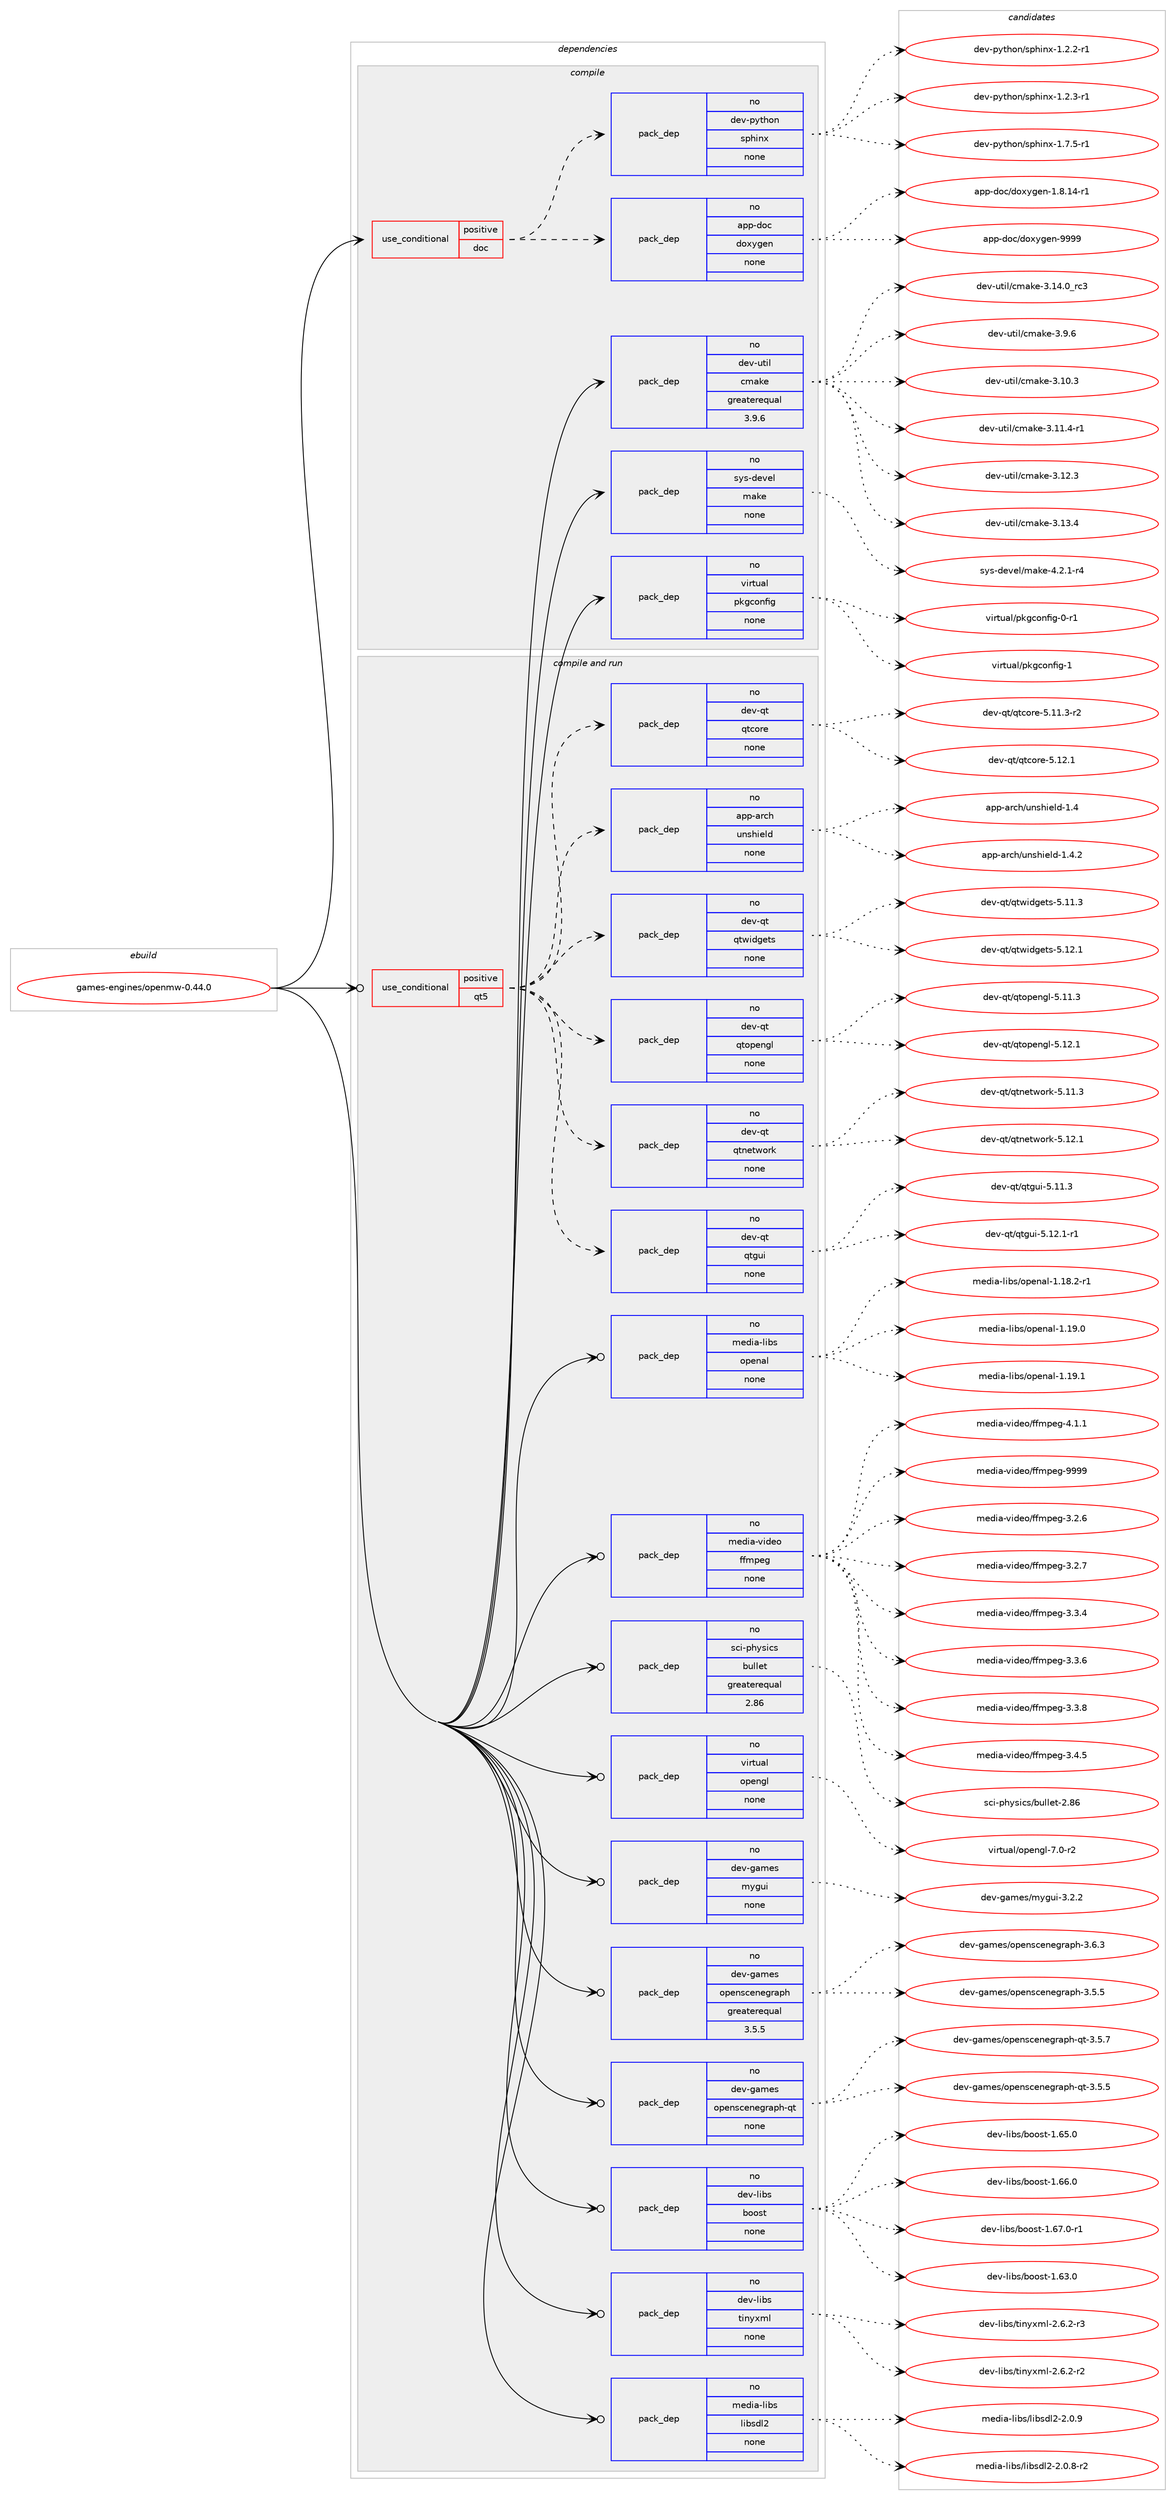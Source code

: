 digraph prolog {

# *************
# Graph options
# *************

newrank=true;
concentrate=true;
compound=true;
graph [rankdir=LR,fontname=Helvetica,fontsize=10,ranksep=1.5];#, ranksep=2.5, nodesep=0.2];
edge  [arrowhead=vee];
node  [fontname=Helvetica,fontsize=10];

# **********
# The ebuild
# **********

subgraph cluster_leftcol {
color=gray;
rank=same;
label=<<i>ebuild</i>>;
id [label="games-engines/openmw-0.44.0", color=red, width=4, href="../games-engines/openmw-0.44.0.svg"];
}

# ****************
# The dependencies
# ****************

subgraph cluster_midcol {
color=gray;
label=<<i>dependencies</i>>;
subgraph cluster_compile {
fillcolor="#eeeeee";
style=filled;
label=<<i>compile</i>>;
subgraph cond426428 {
dependency1556639 [label=<<TABLE BORDER="0" CELLBORDER="1" CELLSPACING="0" CELLPADDING="4"><TR><TD ROWSPAN="3" CELLPADDING="10">use_conditional</TD></TR><TR><TD>positive</TD></TR><TR><TD>doc</TD></TR></TABLE>>, shape=none, color=red];
subgraph pack1106350 {
dependency1556640 [label=<<TABLE BORDER="0" CELLBORDER="1" CELLSPACING="0" CELLPADDING="4" WIDTH="220"><TR><TD ROWSPAN="6" CELLPADDING="30">pack_dep</TD></TR><TR><TD WIDTH="110">no</TD></TR><TR><TD>app-doc</TD></TR><TR><TD>doxygen</TD></TR><TR><TD>none</TD></TR><TR><TD></TD></TR></TABLE>>, shape=none, color=blue];
}
dependency1556639:e -> dependency1556640:w [weight=20,style="dashed",arrowhead="vee"];
subgraph pack1106351 {
dependency1556641 [label=<<TABLE BORDER="0" CELLBORDER="1" CELLSPACING="0" CELLPADDING="4" WIDTH="220"><TR><TD ROWSPAN="6" CELLPADDING="30">pack_dep</TD></TR><TR><TD WIDTH="110">no</TD></TR><TR><TD>dev-python</TD></TR><TR><TD>sphinx</TD></TR><TR><TD>none</TD></TR><TR><TD></TD></TR></TABLE>>, shape=none, color=blue];
}
dependency1556639:e -> dependency1556641:w [weight=20,style="dashed",arrowhead="vee"];
}
id:e -> dependency1556639:w [weight=20,style="solid",arrowhead="vee"];
subgraph pack1106352 {
dependency1556642 [label=<<TABLE BORDER="0" CELLBORDER="1" CELLSPACING="0" CELLPADDING="4" WIDTH="220"><TR><TD ROWSPAN="6" CELLPADDING="30">pack_dep</TD></TR><TR><TD WIDTH="110">no</TD></TR><TR><TD>dev-util</TD></TR><TR><TD>cmake</TD></TR><TR><TD>greaterequal</TD></TR><TR><TD>3.9.6</TD></TR></TABLE>>, shape=none, color=blue];
}
id:e -> dependency1556642:w [weight=20,style="solid",arrowhead="vee"];
subgraph pack1106353 {
dependency1556643 [label=<<TABLE BORDER="0" CELLBORDER="1" CELLSPACING="0" CELLPADDING="4" WIDTH="220"><TR><TD ROWSPAN="6" CELLPADDING="30">pack_dep</TD></TR><TR><TD WIDTH="110">no</TD></TR><TR><TD>sys-devel</TD></TR><TR><TD>make</TD></TR><TR><TD>none</TD></TR><TR><TD></TD></TR></TABLE>>, shape=none, color=blue];
}
id:e -> dependency1556643:w [weight=20,style="solid",arrowhead="vee"];
subgraph pack1106354 {
dependency1556644 [label=<<TABLE BORDER="0" CELLBORDER="1" CELLSPACING="0" CELLPADDING="4" WIDTH="220"><TR><TD ROWSPAN="6" CELLPADDING="30">pack_dep</TD></TR><TR><TD WIDTH="110">no</TD></TR><TR><TD>virtual</TD></TR><TR><TD>pkgconfig</TD></TR><TR><TD>none</TD></TR><TR><TD></TD></TR></TABLE>>, shape=none, color=blue];
}
id:e -> dependency1556644:w [weight=20,style="solid",arrowhead="vee"];
}
subgraph cluster_compileandrun {
fillcolor="#eeeeee";
style=filled;
label=<<i>compile and run</i>>;
subgraph cond426429 {
dependency1556645 [label=<<TABLE BORDER="0" CELLBORDER="1" CELLSPACING="0" CELLPADDING="4"><TR><TD ROWSPAN="3" CELLPADDING="10">use_conditional</TD></TR><TR><TD>positive</TD></TR><TR><TD>qt5</TD></TR></TABLE>>, shape=none, color=red];
subgraph pack1106355 {
dependency1556646 [label=<<TABLE BORDER="0" CELLBORDER="1" CELLSPACING="0" CELLPADDING="4" WIDTH="220"><TR><TD ROWSPAN="6" CELLPADDING="30">pack_dep</TD></TR><TR><TD WIDTH="110">no</TD></TR><TR><TD>app-arch</TD></TR><TR><TD>unshield</TD></TR><TR><TD>none</TD></TR><TR><TD></TD></TR></TABLE>>, shape=none, color=blue];
}
dependency1556645:e -> dependency1556646:w [weight=20,style="dashed",arrowhead="vee"];
subgraph pack1106356 {
dependency1556647 [label=<<TABLE BORDER="0" CELLBORDER="1" CELLSPACING="0" CELLPADDING="4" WIDTH="220"><TR><TD ROWSPAN="6" CELLPADDING="30">pack_dep</TD></TR><TR><TD WIDTH="110">no</TD></TR><TR><TD>dev-qt</TD></TR><TR><TD>qtcore</TD></TR><TR><TD>none</TD></TR><TR><TD></TD></TR></TABLE>>, shape=none, color=blue];
}
dependency1556645:e -> dependency1556647:w [weight=20,style="dashed",arrowhead="vee"];
subgraph pack1106357 {
dependency1556648 [label=<<TABLE BORDER="0" CELLBORDER="1" CELLSPACING="0" CELLPADDING="4" WIDTH="220"><TR><TD ROWSPAN="6" CELLPADDING="30">pack_dep</TD></TR><TR><TD WIDTH="110">no</TD></TR><TR><TD>dev-qt</TD></TR><TR><TD>qtgui</TD></TR><TR><TD>none</TD></TR><TR><TD></TD></TR></TABLE>>, shape=none, color=blue];
}
dependency1556645:e -> dependency1556648:w [weight=20,style="dashed",arrowhead="vee"];
subgraph pack1106358 {
dependency1556649 [label=<<TABLE BORDER="0" CELLBORDER="1" CELLSPACING="0" CELLPADDING="4" WIDTH="220"><TR><TD ROWSPAN="6" CELLPADDING="30">pack_dep</TD></TR><TR><TD WIDTH="110">no</TD></TR><TR><TD>dev-qt</TD></TR><TR><TD>qtnetwork</TD></TR><TR><TD>none</TD></TR><TR><TD></TD></TR></TABLE>>, shape=none, color=blue];
}
dependency1556645:e -> dependency1556649:w [weight=20,style="dashed",arrowhead="vee"];
subgraph pack1106359 {
dependency1556650 [label=<<TABLE BORDER="0" CELLBORDER="1" CELLSPACING="0" CELLPADDING="4" WIDTH="220"><TR><TD ROWSPAN="6" CELLPADDING="30">pack_dep</TD></TR><TR><TD WIDTH="110">no</TD></TR><TR><TD>dev-qt</TD></TR><TR><TD>qtopengl</TD></TR><TR><TD>none</TD></TR><TR><TD></TD></TR></TABLE>>, shape=none, color=blue];
}
dependency1556645:e -> dependency1556650:w [weight=20,style="dashed",arrowhead="vee"];
subgraph pack1106360 {
dependency1556651 [label=<<TABLE BORDER="0" CELLBORDER="1" CELLSPACING="0" CELLPADDING="4" WIDTH="220"><TR><TD ROWSPAN="6" CELLPADDING="30">pack_dep</TD></TR><TR><TD WIDTH="110">no</TD></TR><TR><TD>dev-qt</TD></TR><TR><TD>qtwidgets</TD></TR><TR><TD>none</TD></TR><TR><TD></TD></TR></TABLE>>, shape=none, color=blue];
}
dependency1556645:e -> dependency1556651:w [weight=20,style="dashed",arrowhead="vee"];
}
id:e -> dependency1556645:w [weight=20,style="solid",arrowhead="odotvee"];
subgraph pack1106361 {
dependency1556652 [label=<<TABLE BORDER="0" CELLBORDER="1" CELLSPACING="0" CELLPADDING="4" WIDTH="220"><TR><TD ROWSPAN="6" CELLPADDING="30">pack_dep</TD></TR><TR><TD WIDTH="110">no</TD></TR><TR><TD>dev-games</TD></TR><TR><TD>mygui</TD></TR><TR><TD>none</TD></TR><TR><TD></TD></TR></TABLE>>, shape=none, color=blue];
}
id:e -> dependency1556652:w [weight=20,style="solid",arrowhead="odotvee"];
subgraph pack1106362 {
dependency1556653 [label=<<TABLE BORDER="0" CELLBORDER="1" CELLSPACING="0" CELLPADDING="4" WIDTH="220"><TR><TD ROWSPAN="6" CELLPADDING="30">pack_dep</TD></TR><TR><TD WIDTH="110">no</TD></TR><TR><TD>dev-games</TD></TR><TR><TD>openscenegraph</TD></TR><TR><TD>greaterequal</TD></TR><TR><TD>3.5.5</TD></TR></TABLE>>, shape=none, color=blue];
}
id:e -> dependency1556653:w [weight=20,style="solid",arrowhead="odotvee"];
subgraph pack1106363 {
dependency1556654 [label=<<TABLE BORDER="0" CELLBORDER="1" CELLSPACING="0" CELLPADDING="4" WIDTH="220"><TR><TD ROWSPAN="6" CELLPADDING="30">pack_dep</TD></TR><TR><TD WIDTH="110">no</TD></TR><TR><TD>dev-games</TD></TR><TR><TD>openscenegraph-qt</TD></TR><TR><TD>none</TD></TR><TR><TD></TD></TR></TABLE>>, shape=none, color=blue];
}
id:e -> dependency1556654:w [weight=20,style="solid",arrowhead="odotvee"];
subgraph pack1106364 {
dependency1556655 [label=<<TABLE BORDER="0" CELLBORDER="1" CELLSPACING="0" CELLPADDING="4" WIDTH="220"><TR><TD ROWSPAN="6" CELLPADDING="30">pack_dep</TD></TR><TR><TD WIDTH="110">no</TD></TR><TR><TD>dev-libs</TD></TR><TR><TD>boost</TD></TR><TR><TD>none</TD></TR><TR><TD></TD></TR></TABLE>>, shape=none, color=blue];
}
id:e -> dependency1556655:w [weight=20,style="solid",arrowhead="odotvee"];
subgraph pack1106365 {
dependency1556656 [label=<<TABLE BORDER="0" CELLBORDER="1" CELLSPACING="0" CELLPADDING="4" WIDTH="220"><TR><TD ROWSPAN="6" CELLPADDING="30">pack_dep</TD></TR><TR><TD WIDTH="110">no</TD></TR><TR><TD>dev-libs</TD></TR><TR><TD>tinyxml</TD></TR><TR><TD>none</TD></TR><TR><TD></TD></TR></TABLE>>, shape=none, color=blue];
}
id:e -> dependency1556656:w [weight=20,style="solid",arrowhead="odotvee"];
subgraph pack1106366 {
dependency1556657 [label=<<TABLE BORDER="0" CELLBORDER="1" CELLSPACING="0" CELLPADDING="4" WIDTH="220"><TR><TD ROWSPAN="6" CELLPADDING="30">pack_dep</TD></TR><TR><TD WIDTH="110">no</TD></TR><TR><TD>media-libs</TD></TR><TR><TD>libsdl2</TD></TR><TR><TD>none</TD></TR><TR><TD></TD></TR></TABLE>>, shape=none, color=blue];
}
id:e -> dependency1556657:w [weight=20,style="solid",arrowhead="odotvee"];
subgraph pack1106367 {
dependency1556658 [label=<<TABLE BORDER="0" CELLBORDER="1" CELLSPACING="0" CELLPADDING="4" WIDTH="220"><TR><TD ROWSPAN="6" CELLPADDING="30">pack_dep</TD></TR><TR><TD WIDTH="110">no</TD></TR><TR><TD>media-libs</TD></TR><TR><TD>openal</TD></TR><TR><TD>none</TD></TR><TR><TD></TD></TR></TABLE>>, shape=none, color=blue];
}
id:e -> dependency1556658:w [weight=20,style="solid",arrowhead="odotvee"];
subgraph pack1106368 {
dependency1556659 [label=<<TABLE BORDER="0" CELLBORDER="1" CELLSPACING="0" CELLPADDING="4" WIDTH="220"><TR><TD ROWSPAN="6" CELLPADDING="30">pack_dep</TD></TR><TR><TD WIDTH="110">no</TD></TR><TR><TD>media-video</TD></TR><TR><TD>ffmpeg</TD></TR><TR><TD>none</TD></TR><TR><TD></TD></TR></TABLE>>, shape=none, color=blue];
}
id:e -> dependency1556659:w [weight=20,style="solid",arrowhead="odotvee"];
subgraph pack1106369 {
dependency1556660 [label=<<TABLE BORDER="0" CELLBORDER="1" CELLSPACING="0" CELLPADDING="4" WIDTH="220"><TR><TD ROWSPAN="6" CELLPADDING="30">pack_dep</TD></TR><TR><TD WIDTH="110">no</TD></TR><TR><TD>sci-physics</TD></TR><TR><TD>bullet</TD></TR><TR><TD>greaterequal</TD></TR><TR><TD>2.86</TD></TR></TABLE>>, shape=none, color=blue];
}
id:e -> dependency1556660:w [weight=20,style="solid",arrowhead="odotvee"];
subgraph pack1106370 {
dependency1556661 [label=<<TABLE BORDER="0" CELLBORDER="1" CELLSPACING="0" CELLPADDING="4" WIDTH="220"><TR><TD ROWSPAN="6" CELLPADDING="30">pack_dep</TD></TR><TR><TD WIDTH="110">no</TD></TR><TR><TD>virtual</TD></TR><TR><TD>opengl</TD></TR><TR><TD>none</TD></TR><TR><TD></TD></TR></TABLE>>, shape=none, color=blue];
}
id:e -> dependency1556661:w [weight=20,style="solid",arrowhead="odotvee"];
}
subgraph cluster_run {
fillcolor="#eeeeee";
style=filled;
label=<<i>run</i>>;
}
}

# **************
# The candidates
# **************

subgraph cluster_choices {
rank=same;
color=gray;
label=<<i>candidates</i>>;

subgraph choice1106350 {
color=black;
nodesep=1;
choice97112112451001119947100111120121103101110454946564649524511449 [label="app-doc/doxygen-1.8.14-r1", color=red, width=4,href="../app-doc/doxygen-1.8.14-r1.svg"];
choice971121124510011199471001111201211031011104557575757 [label="app-doc/doxygen-9999", color=red, width=4,href="../app-doc/doxygen-9999.svg"];
dependency1556640:e -> choice97112112451001119947100111120121103101110454946564649524511449:w [style=dotted,weight="100"];
dependency1556640:e -> choice971121124510011199471001111201211031011104557575757:w [style=dotted,weight="100"];
}
subgraph choice1106351 {
color=black;
nodesep=1;
choice10010111845112121116104111110471151121041051101204549465046504511449 [label="dev-python/sphinx-1.2.2-r1", color=red, width=4,href="../dev-python/sphinx-1.2.2-r1.svg"];
choice10010111845112121116104111110471151121041051101204549465046514511449 [label="dev-python/sphinx-1.2.3-r1", color=red, width=4,href="../dev-python/sphinx-1.2.3-r1.svg"];
choice10010111845112121116104111110471151121041051101204549465546534511449 [label="dev-python/sphinx-1.7.5-r1", color=red, width=4,href="../dev-python/sphinx-1.7.5-r1.svg"];
dependency1556641:e -> choice10010111845112121116104111110471151121041051101204549465046504511449:w [style=dotted,weight="100"];
dependency1556641:e -> choice10010111845112121116104111110471151121041051101204549465046514511449:w [style=dotted,weight="100"];
dependency1556641:e -> choice10010111845112121116104111110471151121041051101204549465546534511449:w [style=dotted,weight="100"];
}
subgraph choice1106352 {
color=black;
nodesep=1;
choice1001011184511711610510847991099710710145514649484651 [label="dev-util/cmake-3.10.3", color=red, width=4,href="../dev-util/cmake-3.10.3.svg"];
choice10010111845117116105108479910997107101455146494946524511449 [label="dev-util/cmake-3.11.4-r1", color=red, width=4,href="../dev-util/cmake-3.11.4-r1.svg"];
choice1001011184511711610510847991099710710145514649504651 [label="dev-util/cmake-3.12.3", color=red, width=4,href="../dev-util/cmake-3.12.3.svg"];
choice1001011184511711610510847991099710710145514649514652 [label="dev-util/cmake-3.13.4", color=red, width=4,href="../dev-util/cmake-3.13.4.svg"];
choice1001011184511711610510847991099710710145514649524648951149951 [label="dev-util/cmake-3.14.0_rc3", color=red, width=4,href="../dev-util/cmake-3.14.0_rc3.svg"];
choice10010111845117116105108479910997107101455146574654 [label="dev-util/cmake-3.9.6", color=red, width=4,href="../dev-util/cmake-3.9.6.svg"];
dependency1556642:e -> choice1001011184511711610510847991099710710145514649484651:w [style=dotted,weight="100"];
dependency1556642:e -> choice10010111845117116105108479910997107101455146494946524511449:w [style=dotted,weight="100"];
dependency1556642:e -> choice1001011184511711610510847991099710710145514649504651:w [style=dotted,weight="100"];
dependency1556642:e -> choice1001011184511711610510847991099710710145514649514652:w [style=dotted,weight="100"];
dependency1556642:e -> choice1001011184511711610510847991099710710145514649524648951149951:w [style=dotted,weight="100"];
dependency1556642:e -> choice10010111845117116105108479910997107101455146574654:w [style=dotted,weight="100"];
}
subgraph choice1106353 {
color=black;
nodesep=1;
choice1151211154510010111810110847109971071014552465046494511452 [label="sys-devel/make-4.2.1-r4", color=red, width=4,href="../sys-devel/make-4.2.1-r4.svg"];
dependency1556643:e -> choice1151211154510010111810110847109971071014552465046494511452:w [style=dotted,weight="100"];
}
subgraph choice1106354 {
color=black;
nodesep=1;
choice11810511411611797108471121071039911111010210510345484511449 [label="virtual/pkgconfig-0-r1", color=red, width=4,href="../virtual/pkgconfig-0-r1.svg"];
choice1181051141161179710847112107103991111101021051034549 [label="virtual/pkgconfig-1", color=red, width=4,href="../virtual/pkgconfig-1.svg"];
dependency1556644:e -> choice11810511411611797108471121071039911111010210510345484511449:w [style=dotted,weight="100"];
dependency1556644:e -> choice1181051141161179710847112107103991111101021051034549:w [style=dotted,weight="100"];
}
subgraph choice1106355 {
color=black;
nodesep=1;
choice971121124597114991044711711011510410510110810045494652 [label="app-arch/unshield-1.4", color=red, width=4,href="../app-arch/unshield-1.4.svg"];
choice9711211245971149910447117110115104105101108100454946524650 [label="app-arch/unshield-1.4.2", color=red, width=4,href="../app-arch/unshield-1.4.2.svg"];
dependency1556646:e -> choice971121124597114991044711711011510410510110810045494652:w [style=dotted,weight="100"];
dependency1556646:e -> choice9711211245971149910447117110115104105101108100454946524650:w [style=dotted,weight="100"];
}
subgraph choice1106356 {
color=black;
nodesep=1;
choice100101118451131164711311699111114101455346494946514511450 [label="dev-qt/qtcore-5.11.3-r2", color=red, width=4,href="../dev-qt/qtcore-5.11.3-r2.svg"];
choice10010111845113116471131169911111410145534649504649 [label="dev-qt/qtcore-5.12.1", color=red, width=4,href="../dev-qt/qtcore-5.12.1.svg"];
dependency1556647:e -> choice100101118451131164711311699111114101455346494946514511450:w [style=dotted,weight="100"];
dependency1556647:e -> choice10010111845113116471131169911111410145534649504649:w [style=dotted,weight="100"];
}
subgraph choice1106357 {
color=black;
nodesep=1;
choice100101118451131164711311610311710545534649494651 [label="dev-qt/qtgui-5.11.3", color=red, width=4,href="../dev-qt/qtgui-5.11.3.svg"];
choice1001011184511311647113116103117105455346495046494511449 [label="dev-qt/qtgui-5.12.1-r1", color=red, width=4,href="../dev-qt/qtgui-5.12.1-r1.svg"];
dependency1556648:e -> choice100101118451131164711311610311710545534649494651:w [style=dotted,weight="100"];
dependency1556648:e -> choice1001011184511311647113116103117105455346495046494511449:w [style=dotted,weight="100"];
}
subgraph choice1106358 {
color=black;
nodesep=1;
choice100101118451131164711311611010111611911111410745534649494651 [label="dev-qt/qtnetwork-5.11.3", color=red, width=4,href="../dev-qt/qtnetwork-5.11.3.svg"];
choice100101118451131164711311611010111611911111410745534649504649 [label="dev-qt/qtnetwork-5.12.1", color=red, width=4,href="../dev-qt/qtnetwork-5.12.1.svg"];
dependency1556649:e -> choice100101118451131164711311611010111611911111410745534649494651:w [style=dotted,weight="100"];
dependency1556649:e -> choice100101118451131164711311611010111611911111410745534649504649:w [style=dotted,weight="100"];
}
subgraph choice1106359 {
color=black;
nodesep=1;
choice100101118451131164711311611111210111010310845534649494651 [label="dev-qt/qtopengl-5.11.3", color=red, width=4,href="../dev-qt/qtopengl-5.11.3.svg"];
choice100101118451131164711311611111210111010310845534649504649 [label="dev-qt/qtopengl-5.12.1", color=red, width=4,href="../dev-qt/qtopengl-5.12.1.svg"];
dependency1556650:e -> choice100101118451131164711311611111210111010310845534649494651:w [style=dotted,weight="100"];
dependency1556650:e -> choice100101118451131164711311611111210111010310845534649504649:w [style=dotted,weight="100"];
}
subgraph choice1106360 {
color=black;
nodesep=1;
choice100101118451131164711311611910510010310111611545534649494651 [label="dev-qt/qtwidgets-5.11.3", color=red, width=4,href="../dev-qt/qtwidgets-5.11.3.svg"];
choice100101118451131164711311611910510010310111611545534649504649 [label="dev-qt/qtwidgets-5.12.1", color=red, width=4,href="../dev-qt/qtwidgets-5.12.1.svg"];
dependency1556651:e -> choice100101118451131164711311611910510010310111611545534649494651:w [style=dotted,weight="100"];
dependency1556651:e -> choice100101118451131164711311611910510010310111611545534649504649:w [style=dotted,weight="100"];
}
subgraph choice1106361 {
color=black;
nodesep=1;
choice100101118451039710910111547109121103117105455146504650 [label="dev-games/mygui-3.2.2", color=red, width=4,href="../dev-games/mygui-3.2.2.svg"];
dependency1556652:e -> choice100101118451039710910111547109121103117105455146504650:w [style=dotted,weight="100"];
}
subgraph choice1106362 {
color=black;
nodesep=1;
choice1001011184510397109101115471111121011101159910111010110311497112104455146534653 [label="dev-games/openscenegraph-3.5.5", color=red, width=4,href="../dev-games/openscenegraph-3.5.5.svg"];
choice1001011184510397109101115471111121011101159910111010110311497112104455146544651 [label="dev-games/openscenegraph-3.6.3", color=red, width=4,href="../dev-games/openscenegraph-3.6.3.svg"];
dependency1556653:e -> choice1001011184510397109101115471111121011101159910111010110311497112104455146534653:w [style=dotted,weight="100"];
dependency1556653:e -> choice1001011184510397109101115471111121011101159910111010110311497112104455146544651:w [style=dotted,weight="100"];
}
subgraph choice1106363 {
color=black;
nodesep=1;
choice100101118451039710910111547111112101110115991011101011031149711210445113116455146534653 [label="dev-games/openscenegraph-qt-3.5.5", color=red, width=4,href="../dev-games/openscenegraph-qt-3.5.5.svg"];
choice100101118451039710910111547111112101110115991011101011031149711210445113116455146534655 [label="dev-games/openscenegraph-qt-3.5.7", color=red, width=4,href="../dev-games/openscenegraph-qt-3.5.7.svg"];
dependency1556654:e -> choice100101118451039710910111547111112101110115991011101011031149711210445113116455146534653:w [style=dotted,weight="100"];
dependency1556654:e -> choice100101118451039710910111547111112101110115991011101011031149711210445113116455146534655:w [style=dotted,weight="100"];
}
subgraph choice1106364 {
color=black;
nodesep=1;
choice1001011184510810598115479811111111511645494654514648 [label="dev-libs/boost-1.63.0", color=red, width=4,href="../dev-libs/boost-1.63.0.svg"];
choice1001011184510810598115479811111111511645494654534648 [label="dev-libs/boost-1.65.0", color=red, width=4,href="../dev-libs/boost-1.65.0.svg"];
choice1001011184510810598115479811111111511645494654544648 [label="dev-libs/boost-1.66.0", color=red, width=4,href="../dev-libs/boost-1.66.0.svg"];
choice10010111845108105981154798111111115116454946545546484511449 [label="dev-libs/boost-1.67.0-r1", color=red, width=4,href="../dev-libs/boost-1.67.0-r1.svg"];
dependency1556655:e -> choice1001011184510810598115479811111111511645494654514648:w [style=dotted,weight="100"];
dependency1556655:e -> choice1001011184510810598115479811111111511645494654534648:w [style=dotted,weight="100"];
dependency1556655:e -> choice1001011184510810598115479811111111511645494654544648:w [style=dotted,weight="100"];
dependency1556655:e -> choice10010111845108105981154798111111115116454946545546484511449:w [style=dotted,weight="100"];
}
subgraph choice1106365 {
color=black;
nodesep=1;
choice1001011184510810598115471161051101211201091084550465446504511450 [label="dev-libs/tinyxml-2.6.2-r2", color=red, width=4,href="../dev-libs/tinyxml-2.6.2-r2.svg"];
choice1001011184510810598115471161051101211201091084550465446504511451 [label="dev-libs/tinyxml-2.6.2-r3", color=red, width=4,href="../dev-libs/tinyxml-2.6.2-r3.svg"];
dependency1556656:e -> choice1001011184510810598115471161051101211201091084550465446504511450:w [style=dotted,weight="100"];
dependency1556656:e -> choice1001011184510810598115471161051101211201091084550465446504511451:w [style=dotted,weight="100"];
}
subgraph choice1106366 {
color=black;
nodesep=1;
choice1091011001059745108105981154710810598115100108504550464846564511450 [label="media-libs/libsdl2-2.0.8-r2", color=red, width=4,href="../media-libs/libsdl2-2.0.8-r2.svg"];
choice109101100105974510810598115471081059811510010850455046484657 [label="media-libs/libsdl2-2.0.9", color=red, width=4,href="../media-libs/libsdl2-2.0.9.svg"];
dependency1556657:e -> choice1091011001059745108105981154710810598115100108504550464846564511450:w [style=dotted,weight="100"];
dependency1556657:e -> choice109101100105974510810598115471081059811510010850455046484657:w [style=dotted,weight="100"];
}
subgraph choice1106367 {
color=black;
nodesep=1;
choice1091011001059745108105981154711111210111097108454946495646504511449 [label="media-libs/openal-1.18.2-r1", color=red, width=4,href="../media-libs/openal-1.18.2-r1.svg"];
choice109101100105974510810598115471111121011109710845494649574648 [label="media-libs/openal-1.19.0", color=red, width=4,href="../media-libs/openal-1.19.0.svg"];
choice109101100105974510810598115471111121011109710845494649574649 [label="media-libs/openal-1.19.1", color=red, width=4,href="../media-libs/openal-1.19.1.svg"];
dependency1556658:e -> choice1091011001059745108105981154711111210111097108454946495646504511449:w [style=dotted,weight="100"];
dependency1556658:e -> choice109101100105974510810598115471111121011109710845494649574648:w [style=dotted,weight="100"];
dependency1556658:e -> choice109101100105974510810598115471111121011109710845494649574649:w [style=dotted,weight="100"];
}
subgraph choice1106368 {
color=black;
nodesep=1;
choice109101100105974511810510010111147102102109112101103455146504654 [label="media-video/ffmpeg-3.2.6", color=red, width=4,href="../media-video/ffmpeg-3.2.6.svg"];
choice109101100105974511810510010111147102102109112101103455146504655 [label="media-video/ffmpeg-3.2.7", color=red, width=4,href="../media-video/ffmpeg-3.2.7.svg"];
choice109101100105974511810510010111147102102109112101103455146514652 [label="media-video/ffmpeg-3.3.4", color=red, width=4,href="../media-video/ffmpeg-3.3.4.svg"];
choice109101100105974511810510010111147102102109112101103455146514654 [label="media-video/ffmpeg-3.3.6", color=red, width=4,href="../media-video/ffmpeg-3.3.6.svg"];
choice109101100105974511810510010111147102102109112101103455146514656 [label="media-video/ffmpeg-3.3.8", color=red, width=4,href="../media-video/ffmpeg-3.3.8.svg"];
choice109101100105974511810510010111147102102109112101103455146524653 [label="media-video/ffmpeg-3.4.5", color=red, width=4,href="../media-video/ffmpeg-3.4.5.svg"];
choice109101100105974511810510010111147102102109112101103455246494649 [label="media-video/ffmpeg-4.1.1", color=red, width=4,href="../media-video/ffmpeg-4.1.1.svg"];
choice1091011001059745118105100101111471021021091121011034557575757 [label="media-video/ffmpeg-9999", color=red, width=4,href="../media-video/ffmpeg-9999.svg"];
dependency1556659:e -> choice109101100105974511810510010111147102102109112101103455146504654:w [style=dotted,weight="100"];
dependency1556659:e -> choice109101100105974511810510010111147102102109112101103455146504655:w [style=dotted,weight="100"];
dependency1556659:e -> choice109101100105974511810510010111147102102109112101103455146514652:w [style=dotted,weight="100"];
dependency1556659:e -> choice109101100105974511810510010111147102102109112101103455146514654:w [style=dotted,weight="100"];
dependency1556659:e -> choice109101100105974511810510010111147102102109112101103455146514656:w [style=dotted,weight="100"];
dependency1556659:e -> choice109101100105974511810510010111147102102109112101103455146524653:w [style=dotted,weight="100"];
dependency1556659:e -> choice109101100105974511810510010111147102102109112101103455246494649:w [style=dotted,weight="100"];
dependency1556659:e -> choice1091011001059745118105100101111471021021091121011034557575757:w [style=dotted,weight="100"];
}
subgraph choice1106369 {
color=black;
nodesep=1;
choice11599105451121041211151059911547981171081081011164550465654 [label="sci-physics/bullet-2.86", color=red, width=4,href="../sci-physics/bullet-2.86.svg"];
dependency1556660:e -> choice11599105451121041211151059911547981171081081011164550465654:w [style=dotted,weight="100"];
}
subgraph choice1106370 {
color=black;
nodesep=1;
choice1181051141161179710847111112101110103108455546484511450 [label="virtual/opengl-7.0-r2", color=red, width=4,href="../virtual/opengl-7.0-r2.svg"];
dependency1556661:e -> choice1181051141161179710847111112101110103108455546484511450:w [style=dotted,weight="100"];
}
}

}
